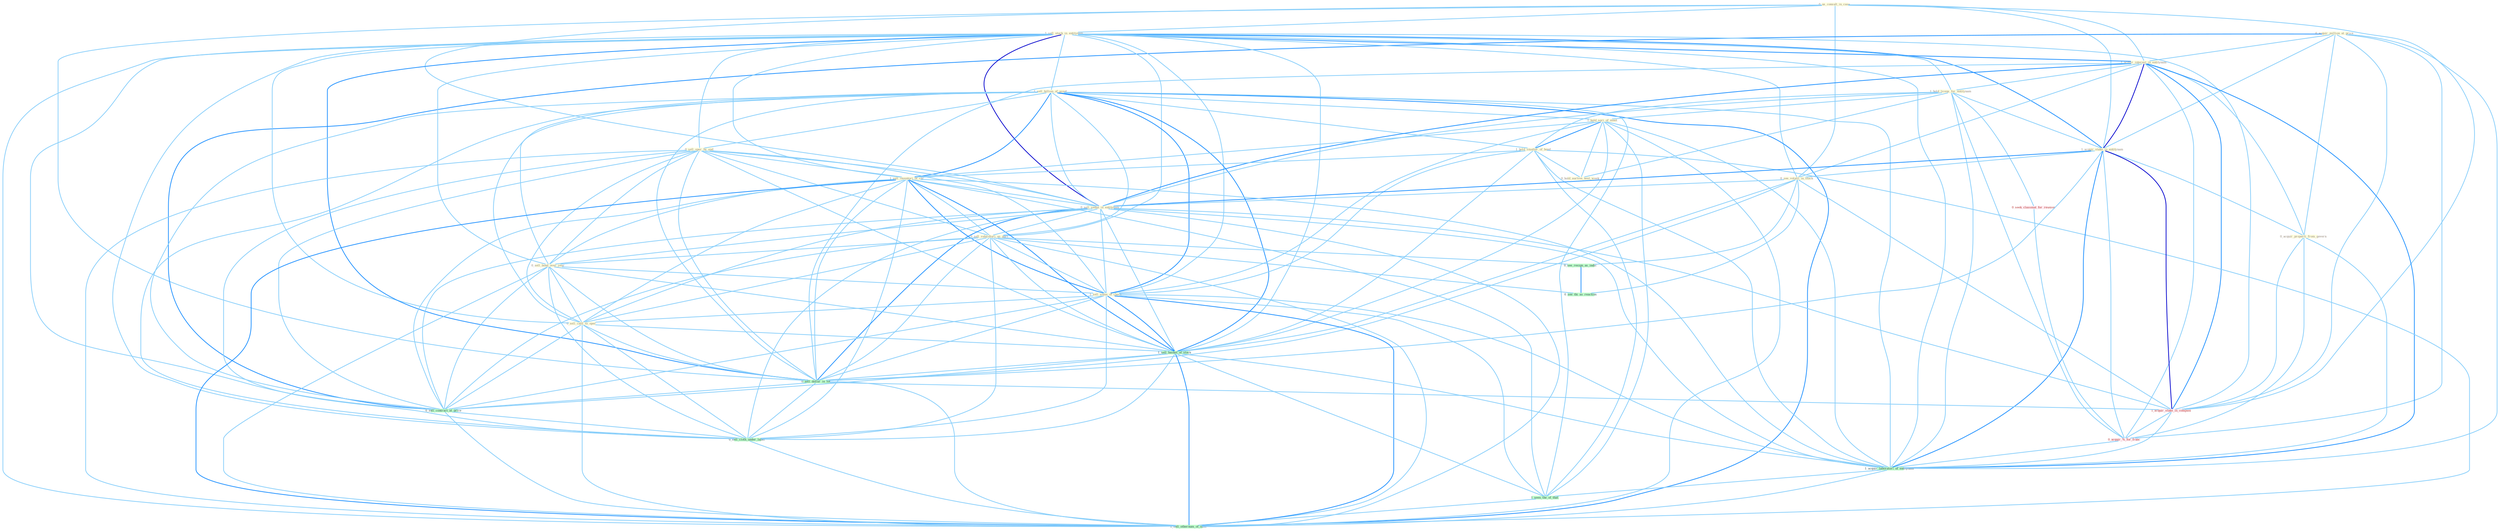 Graph G{ 
    node
    [shape=polygon,style=filled,width=.5,height=.06,color="#BDFCC9",fixedsize=true,fontsize=4,
    fontcolor="#2f4f4f"];
    {node
    [color="#ffffe0", fontcolor="#8b7d6b"] "0_us_consult_in_case " "0_acquir_million_at_price " "1_sell_stock_in_entitynam " "1_sell_billion_of_asset " "1_acquir_interest_in_entitynam " "1_hold_licens_for_entitynam " "1_hold_seri_of_meet " "1_hold_smatter_of_bond " "1_acquir_stake_in_entitynam " "0_see_volatil_in_stock " "0_sell_oper_by_end " "1_sell_inventori_of_car " "0_acquir_properti_from_govern " "0_sell_sedan_in_entitynam " "0_hold_auction_next_week " "0_sell_subsidiari_as_part " "0_sell_bond_over_year " "1_sell_some_of_check " "0_sell_cattl_to_oper "}
{node [color="#fff0f5", fontcolor="#b22222"] "0_seek_classmat_for_reunion " "1_acquir_stake_in_compani " "0_acquir_%_for_franc "}
edge [color="#B0E2FF"];

	"0_us_consult_in_case " -- "1_sell_stock_in_entitynam " [w="1", color="#87cefa" ];
	"0_us_consult_in_case " -- "1_acquir_interest_in_entitynam " [w="1", color="#87cefa" ];
	"0_us_consult_in_case " -- "1_acquir_stake_in_entitynam " [w="1", color="#87cefa" ];
	"0_us_consult_in_case " -- "0_see_volatil_in_stock " [w="1", color="#87cefa" ];
	"0_us_consult_in_case " -- "0_sell_sedan_in_entitynam " [w="1", color="#87cefa" ];
	"0_us_consult_in_case " -- "0_sell_dollar_in_lot " [w="1", color="#87cefa" ];
	"0_us_consult_in_case " -- "1_acquir_stake_in_compani " [w="1", color="#87cefa" ];
	"0_acquir_million_at_price " -- "1_acquir_interest_in_entitynam " [w="1", color="#87cefa" ];
	"0_acquir_million_at_price " -- "1_acquir_stake_in_entitynam " [w="1", color="#87cefa" ];
	"0_acquir_million_at_price " -- "0_acquir_properti_from_govern " [w="1", color="#87cefa" ];
	"0_acquir_million_at_price " -- "1_acquir_stake_in_compani " [w="1", color="#87cefa" ];
	"0_acquir_million_at_price " -- "0_acquir_%_for_franc " [w="1", color="#87cefa" ];
	"0_acquir_million_at_price " -- "0_sell_contract_at_price " [w="2", color="#1e90ff" , len=0.8];
	"0_acquir_million_at_price " -- "1_acquir_laboratori_of_entitynam " [w="1", color="#87cefa" ];
	"1_sell_stock_in_entitynam " -- "1_sell_billion_of_asset " [w="1", color="#87cefa" ];
	"1_sell_stock_in_entitynam " -- "1_acquir_interest_in_entitynam " [w="2", color="#1e90ff" , len=0.8];
	"1_sell_stock_in_entitynam " -- "1_hold_licens_for_entitynam " [w="1", color="#87cefa" ];
	"1_sell_stock_in_entitynam " -- "1_acquir_stake_in_entitynam " [w="2", color="#1e90ff" , len=0.8];
	"1_sell_stock_in_entitynam " -- "0_see_volatil_in_stock " [w="1", color="#87cefa" ];
	"1_sell_stock_in_entitynam " -- "0_sell_oper_by_end " [w="1", color="#87cefa" ];
	"1_sell_stock_in_entitynam " -- "1_sell_inventori_of_car " [w="1", color="#87cefa" ];
	"1_sell_stock_in_entitynam " -- "0_sell_sedan_in_entitynam " [w="3", color="#0000cd" , len=0.6];
	"1_sell_stock_in_entitynam " -- "0_sell_subsidiari_as_part " [w="1", color="#87cefa" ];
	"1_sell_stock_in_entitynam " -- "0_sell_bond_over_year " [w="1", color="#87cefa" ];
	"1_sell_stock_in_entitynam " -- "1_sell_some_of_check " [w="1", color="#87cefa" ];
	"1_sell_stock_in_entitynam " -- "0_sell_cattl_to_oper " [w="1", color="#87cefa" ];
	"1_sell_stock_in_entitynam " -- "1_sell_basket_of_stock " [w="1", color="#87cefa" ];
	"1_sell_stock_in_entitynam " -- "0_sell_dollar_in_lot " [w="2", color="#1e90ff" , len=0.8];
	"1_sell_stock_in_entitynam " -- "1_acquir_stake_in_compani " [w="1", color="#87cefa" ];
	"1_sell_stock_in_entitynam " -- "0_sell_contract_at_price " [w="1", color="#87cefa" ];
	"1_sell_stock_in_entitynam " -- "1_acquir_laboratori_of_entitynam " [w="1", color="#87cefa" ];
	"1_sell_stock_in_entitynam " -- "0_sell_cloth_under_label " [w="1", color="#87cefa" ];
	"1_sell_stock_in_entitynam " -- "1_sell_othernum_of_offic " [w="1", color="#87cefa" ];
	"1_sell_billion_of_asset " -- "1_hold_seri_of_meet " [w="1", color="#87cefa" ];
	"1_sell_billion_of_asset " -- "1_hold_smatter_of_bond " [w="1", color="#87cefa" ];
	"1_sell_billion_of_asset " -- "0_sell_oper_by_end " [w="1", color="#87cefa" ];
	"1_sell_billion_of_asset " -- "1_sell_inventori_of_car " [w="2", color="#1e90ff" , len=0.8];
	"1_sell_billion_of_asset " -- "0_sell_sedan_in_entitynam " [w="1", color="#87cefa" ];
	"1_sell_billion_of_asset " -- "0_sell_subsidiari_as_part " [w="1", color="#87cefa" ];
	"1_sell_billion_of_asset " -- "0_sell_bond_over_year " [w="1", color="#87cefa" ];
	"1_sell_billion_of_asset " -- "1_sell_some_of_check " [w="2", color="#1e90ff" , len=0.8];
	"1_sell_billion_of_asset " -- "0_sell_cattl_to_oper " [w="1", color="#87cefa" ];
	"1_sell_billion_of_asset " -- "1_sell_basket_of_stock " [w="2", color="#1e90ff" , len=0.8];
	"1_sell_billion_of_asset " -- "0_sell_dollar_in_lot " [w="1", color="#87cefa" ];
	"1_sell_billion_of_asset " -- "0_sell_contract_at_price " [w="1", color="#87cefa" ];
	"1_sell_billion_of_asset " -- "1_acquir_laboratori_of_entitynam " [w="1", color="#87cefa" ];
	"1_sell_billion_of_asset " -- "0_sell_cloth_under_label " [w="1", color="#87cefa" ];
	"1_sell_billion_of_asset " -- "1_seen_the_of_that " [w="1", color="#87cefa" ];
	"1_sell_billion_of_asset " -- "1_sell_othernum_of_offic " [w="2", color="#1e90ff" , len=0.8];
	"1_acquir_interest_in_entitynam " -- "1_hold_licens_for_entitynam " [w="1", color="#87cefa" ];
	"1_acquir_interest_in_entitynam " -- "1_acquir_stake_in_entitynam " [w="3", color="#0000cd" , len=0.6];
	"1_acquir_interest_in_entitynam " -- "0_see_volatil_in_stock " [w="1", color="#87cefa" ];
	"1_acquir_interest_in_entitynam " -- "0_acquir_properti_from_govern " [w="1", color="#87cefa" ];
	"1_acquir_interest_in_entitynam " -- "0_sell_sedan_in_entitynam " [w="2", color="#1e90ff" , len=0.8];
	"1_acquir_interest_in_entitynam " -- "0_sell_dollar_in_lot " [w="1", color="#87cefa" ];
	"1_acquir_interest_in_entitynam " -- "1_acquir_stake_in_compani " [w="2", color="#1e90ff" , len=0.8];
	"1_acquir_interest_in_entitynam " -- "0_acquir_%_for_franc " [w="1", color="#87cefa" ];
	"1_acquir_interest_in_entitynam " -- "1_acquir_laboratori_of_entitynam " [w="2", color="#1e90ff" , len=0.8];
	"1_hold_licens_for_entitynam " -- "1_hold_seri_of_meet " [w="1", color="#87cefa" ];
	"1_hold_licens_for_entitynam " -- "1_hold_smatter_of_bond " [w="1", color="#87cefa" ];
	"1_hold_licens_for_entitynam " -- "1_acquir_stake_in_entitynam " [w="1", color="#87cefa" ];
	"1_hold_licens_for_entitynam " -- "0_sell_sedan_in_entitynam " [w="1", color="#87cefa" ];
	"1_hold_licens_for_entitynam " -- "0_hold_auction_next_week " [w="1", color="#87cefa" ];
	"1_hold_licens_for_entitynam " -- "0_seek_classmat_for_reunion " [w="1", color="#87cefa" ];
	"1_hold_licens_for_entitynam " -- "0_acquir_%_for_franc " [w="1", color="#87cefa" ];
	"1_hold_licens_for_entitynam " -- "1_acquir_laboratori_of_entitynam " [w="1", color="#87cefa" ];
	"1_hold_seri_of_meet " -- "1_hold_smatter_of_bond " [w="2", color="#1e90ff" , len=0.8];
	"1_hold_seri_of_meet " -- "1_sell_inventori_of_car " [w="1", color="#87cefa" ];
	"1_hold_seri_of_meet " -- "0_hold_auction_next_week " [w="1", color="#87cefa" ];
	"1_hold_seri_of_meet " -- "1_sell_some_of_check " [w="1", color="#87cefa" ];
	"1_hold_seri_of_meet " -- "1_sell_basket_of_stock " [w="1", color="#87cefa" ];
	"1_hold_seri_of_meet " -- "1_acquir_laboratori_of_entitynam " [w="1", color="#87cefa" ];
	"1_hold_seri_of_meet " -- "1_seen_the_of_that " [w="1", color="#87cefa" ];
	"1_hold_seri_of_meet " -- "1_sell_othernum_of_offic " [w="1", color="#87cefa" ];
	"1_hold_smatter_of_bond " -- "1_sell_inventori_of_car " [w="1", color="#87cefa" ];
	"1_hold_smatter_of_bond " -- "0_hold_auction_next_week " [w="1", color="#87cefa" ];
	"1_hold_smatter_of_bond " -- "1_sell_some_of_check " [w="1", color="#87cefa" ];
	"1_hold_smatter_of_bond " -- "1_sell_basket_of_stock " [w="1", color="#87cefa" ];
	"1_hold_smatter_of_bond " -- "1_acquir_laboratori_of_entitynam " [w="1", color="#87cefa" ];
	"1_hold_smatter_of_bond " -- "1_seen_the_of_that " [w="1", color="#87cefa" ];
	"1_hold_smatter_of_bond " -- "1_sell_othernum_of_offic " [w="1", color="#87cefa" ];
	"1_acquir_stake_in_entitynam " -- "0_see_volatil_in_stock " [w="1", color="#87cefa" ];
	"1_acquir_stake_in_entitynam " -- "0_acquir_properti_from_govern " [w="1", color="#87cefa" ];
	"1_acquir_stake_in_entitynam " -- "0_sell_sedan_in_entitynam " [w="2", color="#1e90ff" , len=0.8];
	"1_acquir_stake_in_entitynam " -- "0_sell_dollar_in_lot " [w="1", color="#87cefa" ];
	"1_acquir_stake_in_entitynam " -- "1_acquir_stake_in_compani " [w="3", color="#0000cd" , len=0.6];
	"1_acquir_stake_in_entitynam " -- "0_acquir_%_for_franc " [w="1", color="#87cefa" ];
	"1_acquir_stake_in_entitynam " -- "1_acquir_laboratori_of_entitynam " [w="2", color="#1e90ff" , len=0.8];
	"0_see_volatil_in_stock " -- "0_sell_sedan_in_entitynam " [w="1", color="#87cefa" ];
	"0_see_volatil_in_stock " -- "1_sell_basket_of_stock " [w="1", color="#87cefa" ];
	"0_see_volatil_in_stock " -- "0_sell_dollar_in_lot " [w="1", color="#87cefa" ];
	"0_see_volatil_in_stock " -- "0_see_resign_as_indic " [w="1", color="#87cefa" ];
	"0_see_volatil_in_stock " -- "1_acquir_stake_in_compani " [w="1", color="#87cefa" ];
	"0_see_volatil_in_stock " -- "0_see_thi_as_reaction " [w="1", color="#87cefa" ];
	"0_sell_oper_by_end " -- "1_sell_inventori_of_car " [w="1", color="#87cefa" ];
	"0_sell_oper_by_end " -- "0_sell_sedan_in_entitynam " [w="1", color="#87cefa" ];
	"0_sell_oper_by_end " -- "0_sell_subsidiari_as_part " [w="1", color="#87cefa" ];
	"0_sell_oper_by_end " -- "0_sell_bond_over_year " [w="1", color="#87cefa" ];
	"0_sell_oper_by_end " -- "1_sell_some_of_check " [w="1", color="#87cefa" ];
	"0_sell_oper_by_end " -- "0_sell_cattl_to_oper " [w="1", color="#87cefa" ];
	"0_sell_oper_by_end " -- "1_sell_basket_of_stock " [w="1", color="#87cefa" ];
	"0_sell_oper_by_end " -- "0_sell_dollar_in_lot " [w="1", color="#87cefa" ];
	"0_sell_oper_by_end " -- "0_sell_contract_at_price " [w="1", color="#87cefa" ];
	"0_sell_oper_by_end " -- "0_sell_cloth_under_label " [w="1", color="#87cefa" ];
	"0_sell_oper_by_end " -- "1_sell_othernum_of_offic " [w="1", color="#87cefa" ];
	"1_sell_inventori_of_car " -- "0_sell_sedan_in_entitynam " [w="1", color="#87cefa" ];
	"1_sell_inventori_of_car " -- "0_sell_subsidiari_as_part " [w="1", color="#87cefa" ];
	"1_sell_inventori_of_car " -- "0_sell_bond_over_year " [w="1", color="#87cefa" ];
	"1_sell_inventori_of_car " -- "1_sell_some_of_check " [w="2", color="#1e90ff" , len=0.8];
	"1_sell_inventori_of_car " -- "0_sell_cattl_to_oper " [w="1", color="#87cefa" ];
	"1_sell_inventori_of_car " -- "1_sell_basket_of_stock " [w="2", color="#1e90ff" , len=0.8];
	"1_sell_inventori_of_car " -- "0_sell_dollar_in_lot " [w="1", color="#87cefa" ];
	"1_sell_inventori_of_car " -- "0_sell_contract_at_price " [w="1", color="#87cefa" ];
	"1_sell_inventori_of_car " -- "1_acquir_laboratori_of_entitynam " [w="1", color="#87cefa" ];
	"1_sell_inventori_of_car " -- "0_sell_cloth_under_label " [w="1", color="#87cefa" ];
	"1_sell_inventori_of_car " -- "1_seen_the_of_that " [w="1", color="#87cefa" ];
	"1_sell_inventori_of_car " -- "1_sell_othernum_of_offic " [w="2", color="#1e90ff" , len=0.8];
	"0_acquir_properti_from_govern " -- "1_acquir_stake_in_compani " [w="1", color="#87cefa" ];
	"0_acquir_properti_from_govern " -- "0_acquir_%_for_franc " [w="1", color="#87cefa" ];
	"0_acquir_properti_from_govern " -- "1_acquir_laboratori_of_entitynam " [w="1", color="#87cefa" ];
	"0_sell_sedan_in_entitynam " -- "0_sell_subsidiari_as_part " [w="1", color="#87cefa" ];
	"0_sell_sedan_in_entitynam " -- "0_sell_bond_over_year " [w="1", color="#87cefa" ];
	"0_sell_sedan_in_entitynam " -- "1_sell_some_of_check " [w="1", color="#87cefa" ];
	"0_sell_sedan_in_entitynam " -- "0_sell_cattl_to_oper " [w="1", color="#87cefa" ];
	"0_sell_sedan_in_entitynam " -- "1_sell_basket_of_stock " [w="1", color="#87cefa" ];
	"0_sell_sedan_in_entitynam " -- "0_sell_dollar_in_lot " [w="2", color="#1e90ff" , len=0.8];
	"0_sell_sedan_in_entitynam " -- "1_acquir_stake_in_compani " [w="1", color="#87cefa" ];
	"0_sell_sedan_in_entitynam " -- "0_sell_contract_at_price " [w="1", color="#87cefa" ];
	"0_sell_sedan_in_entitynam " -- "1_acquir_laboratori_of_entitynam " [w="1", color="#87cefa" ];
	"0_sell_sedan_in_entitynam " -- "0_sell_cloth_under_label " [w="1", color="#87cefa" ];
	"0_sell_sedan_in_entitynam " -- "1_sell_othernum_of_offic " [w="1", color="#87cefa" ];
	"0_sell_subsidiari_as_part " -- "0_sell_bond_over_year " [w="1", color="#87cefa" ];
	"0_sell_subsidiari_as_part " -- "1_sell_some_of_check " [w="1", color="#87cefa" ];
	"0_sell_subsidiari_as_part " -- "0_sell_cattl_to_oper " [w="1", color="#87cefa" ];
	"0_sell_subsidiari_as_part " -- "1_sell_basket_of_stock " [w="1", color="#87cefa" ];
	"0_sell_subsidiari_as_part " -- "0_sell_dollar_in_lot " [w="1", color="#87cefa" ];
	"0_sell_subsidiari_as_part " -- "0_see_resign_as_indic " [w="1", color="#87cefa" ];
	"0_sell_subsidiari_as_part " -- "0_sell_contract_at_price " [w="1", color="#87cefa" ];
	"0_sell_subsidiari_as_part " -- "0_sell_cloth_under_label " [w="1", color="#87cefa" ];
	"0_sell_subsidiari_as_part " -- "1_sell_othernum_of_offic " [w="1", color="#87cefa" ];
	"0_sell_subsidiari_as_part " -- "0_see_thi_as_reaction " [w="1", color="#87cefa" ];
	"0_sell_bond_over_year " -- "1_sell_some_of_check " [w="1", color="#87cefa" ];
	"0_sell_bond_over_year " -- "0_sell_cattl_to_oper " [w="1", color="#87cefa" ];
	"0_sell_bond_over_year " -- "1_sell_basket_of_stock " [w="1", color="#87cefa" ];
	"0_sell_bond_over_year " -- "0_sell_dollar_in_lot " [w="1", color="#87cefa" ];
	"0_sell_bond_over_year " -- "0_sell_contract_at_price " [w="1", color="#87cefa" ];
	"0_sell_bond_over_year " -- "0_sell_cloth_under_label " [w="1", color="#87cefa" ];
	"0_sell_bond_over_year " -- "1_sell_othernum_of_offic " [w="1", color="#87cefa" ];
	"1_sell_some_of_check " -- "0_sell_cattl_to_oper " [w="1", color="#87cefa" ];
	"1_sell_some_of_check " -- "1_sell_basket_of_stock " [w="2", color="#1e90ff" , len=0.8];
	"1_sell_some_of_check " -- "0_sell_dollar_in_lot " [w="1", color="#87cefa" ];
	"1_sell_some_of_check " -- "0_sell_contract_at_price " [w="1", color="#87cefa" ];
	"1_sell_some_of_check " -- "1_acquir_laboratori_of_entitynam " [w="1", color="#87cefa" ];
	"1_sell_some_of_check " -- "0_sell_cloth_under_label " [w="1", color="#87cefa" ];
	"1_sell_some_of_check " -- "1_seen_the_of_that " [w="1", color="#87cefa" ];
	"1_sell_some_of_check " -- "1_sell_othernum_of_offic " [w="2", color="#1e90ff" , len=0.8];
	"0_sell_cattl_to_oper " -- "1_sell_basket_of_stock " [w="1", color="#87cefa" ];
	"0_sell_cattl_to_oper " -- "0_sell_dollar_in_lot " [w="1", color="#87cefa" ];
	"0_sell_cattl_to_oper " -- "0_sell_contract_at_price " [w="1", color="#87cefa" ];
	"0_sell_cattl_to_oper " -- "0_sell_cloth_under_label " [w="1", color="#87cefa" ];
	"0_sell_cattl_to_oper " -- "1_sell_othernum_of_offic " [w="1", color="#87cefa" ];
	"0_seek_classmat_for_reunion " -- "0_acquir_%_for_franc " [w="1", color="#87cefa" ];
	"1_sell_basket_of_stock " -- "0_sell_dollar_in_lot " [w="1", color="#87cefa" ];
	"1_sell_basket_of_stock " -- "0_sell_contract_at_price " [w="1", color="#87cefa" ];
	"1_sell_basket_of_stock " -- "1_acquir_laboratori_of_entitynam " [w="1", color="#87cefa" ];
	"1_sell_basket_of_stock " -- "0_sell_cloth_under_label " [w="1", color="#87cefa" ];
	"1_sell_basket_of_stock " -- "1_seen_the_of_that " [w="1", color="#87cefa" ];
	"1_sell_basket_of_stock " -- "1_sell_othernum_of_offic " [w="2", color="#1e90ff" , len=0.8];
	"0_sell_dollar_in_lot " -- "1_acquir_stake_in_compani " [w="1", color="#87cefa" ];
	"0_sell_dollar_in_lot " -- "0_sell_contract_at_price " [w="1", color="#87cefa" ];
	"0_sell_dollar_in_lot " -- "0_sell_cloth_under_label " [w="1", color="#87cefa" ];
	"0_sell_dollar_in_lot " -- "1_sell_othernum_of_offic " [w="1", color="#87cefa" ];
	"0_see_resign_as_indic " -- "0_see_thi_as_reaction " [w="2", color="#1e90ff" , len=0.8];
	"1_acquir_stake_in_compani " -- "0_acquir_%_for_franc " [w="1", color="#87cefa" ];
	"1_acquir_stake_in_compani " -- "1_acquir_laboratori_of_entitynam " [w="1", color="#87cefa" ];
	"0_acquir_%_for_franc " -- "1_acquir_laboratori_of_entitynam " [w="1", color="#87cefa" ];
	"0_sell_contract_at_price " -- "0_sell_cloth_under_label " [w="1", color="#87cefa" ];
	"0_sell_contract_at_price " -- "1_sell_othernum_of_offic " [w="1", color="#87cefa" ];
	"1_acquir_laboratori_of_entitynam " -- "1_seen_the_of_that " [w="1", color="#87cefa" ];
	"1_acquir_laboratori_of_entitynam " -- "1_sell_othernum_of_offic " [w="1", color="#87cefa" ];
	"0_sell_cloth_under_label " -- "1_sell_othernum_of_offic " [w="1", color="#87cefa" ];
	"1_seen_the_of_that " -- "1_sell_othernum_of_offic " [w="1", color="#87cefa" ];
}